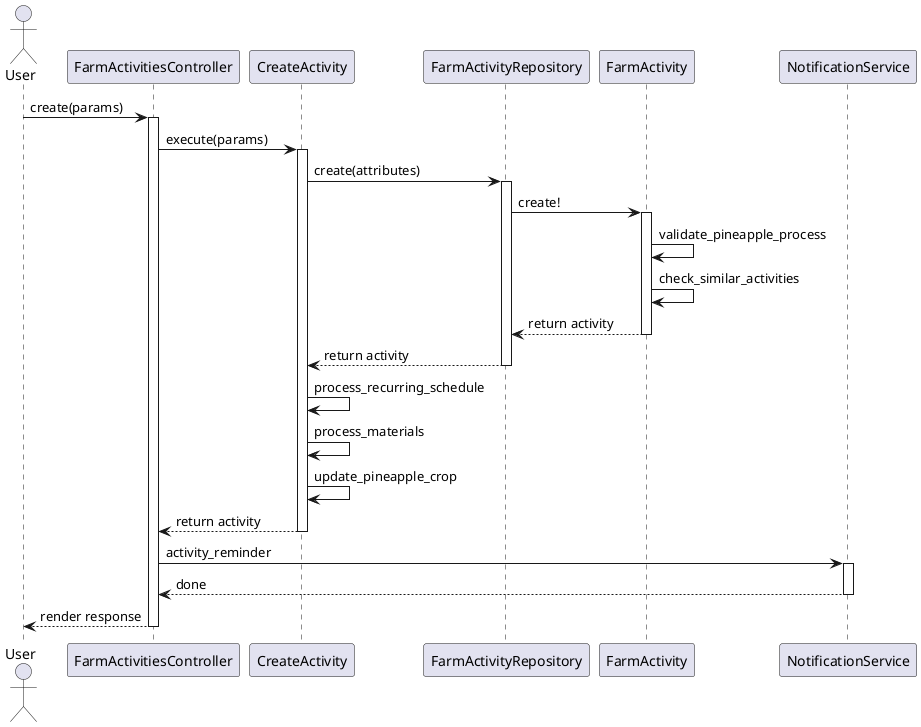 @startuml
actor User
participant "FarmActivitiesController" as Controller
participant "CreateActivity" as UseCase
participant "FarmActivityRepository" as Repository
participant "FarmActivity" as Model
participant "NotificationService" as Notification

User -> Controller: create(params)
activate Controller

Controller -> UseCase: execute(params)
activate UseCase

UseCase -> Repository: create(attributes)
activate Repository

Repository -> Model: create!
activate Model

Model -> Model: validate_pineapple_process
Model -> Model: check_similar_activities

Model --> Repository: return activity
deactivate Model

Repository --> UseCase: return activity
deactivate Repository

UseCase -> UseCase: process_recurring_schedule
UseCase -> UseCase: process_materials
UseCase -> UseCase: update_pineapple_crop

UseCase --> Controller: return activity
deactivate UseCase

Controller -> Notification: activity_reminder
activate Notification
Notification --> Controller: done
deactivate Notification

Controller --> User: render response
deactivate Controller

@enduml 